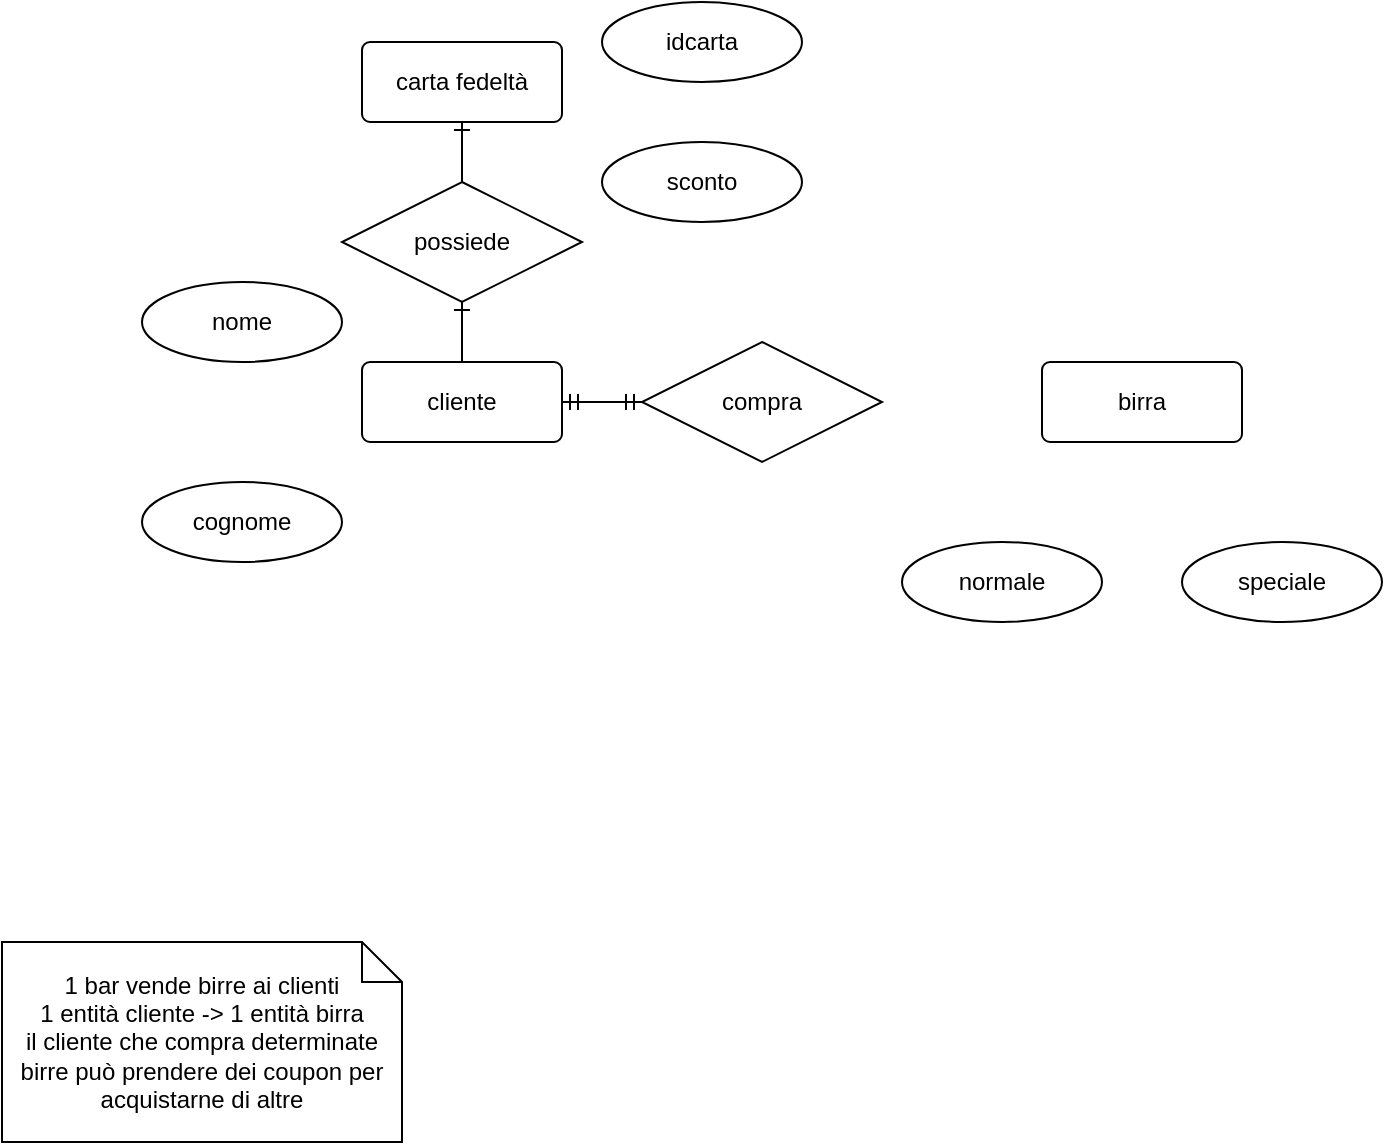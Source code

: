 <mxfile version="23.1.1" type="device">
  <diagram name="Pagina-1" id="Jmy3GbRmlgVJi6vqpntR">
    <mxGraphModel dx="1195" dy="650" grid="1" gridSize="10" guides="1" tooltips="1" connect="1" arrows="1" fold="1" page="1" pageScale="1" pageWidth="827" pageHeight="1169" math="0" shadow="0">
      <root>
        <mxCell id="0" />
        <mxCell id="1" parent="0" />
        <mxCell id="7C_a_gXWmsN39NGV6o3Y-9" value="cliente" style="rounded=1;arcSize=10;whiteSpace=wrap;html=1;align=center;" vertex="1" parent="1">
          <mxGeometry x="200" y="340" width="100" height="40" as="geometry" />
        </mxCell>
        <mxCell id="7C_a_gXWmsN39NGV6o3Y-10" value="birra" style="rounded=1;arcSize=10;whiteSpace=wrap;html=1;align=center;" vertex="1" parent="1">
          <mxGeometry x="540" y="340" width="100" height="40" as="geometry" />
        </mxCell>
        <mxCell id="7C_a_gXWmsN39NGV6o3Y-14" value="compra" style="shape=rhombus;perimeter=rhombusPerimeter;whiteSpace=wrap;html=1;align=center;" vertex="1" parent="1">
          <mxGeometry x="340" y="330" width="120" height="60" as="geometry" />
        </mxCell>
        <mxCell id="7C_a_gXWmsN39NGV6o3Y-15" value="1 bar vende birre ai clienti&lt;br&gt;1 entità cliente -&amp;gt; 1 entità birra&lt;br&gt;il cliente che compra determinate birre può prendere dei coupon per acquistarne di altre" style="shape=note;size=20;whiteSpace=wrap;html=1;" vertex="1" parent="1">
          <mxGeometry x="20" y="630" width="200" height="100" as="geometry" />
        </mxCell>
        <mxCell id="7C_a_gXWmsN39NGV6o3Y-17" value="nome" style="ellipse;whiteSpace=wrap;html=1;align=center;" vertex="1" parent="1">
          <mxGeometry x="90" y="300" width="100" height="40" as="geometry" />
        </mxCell>
        <mxCell id="7C_a_gXWmsN39NGV6o3Y-18" value="cognome" style="ellipse;whiteSpace=wrap;html=1;align=center;" vertex="1" parent="1">
          <mxGeometry x="90" y="400" width="100" height="40" as="geometry" />
        </mxCell>
        <mxCell id="7C_a_gXWmsN39NGV6o3Y-20" value="carta fedeltà" style="rounded=1;arcSize=10;whiteSpace=wrap;html=1;align=center;" vertex="1" parent="1">
          <mxGeometry x="200" y="180" width="100" height="40" as="geometry" />
        </mxCell>
        <mxCell id="7C_a_gXWmsN39NGV6o3Y-21" value="idcarta" style="ellipse;whiteSpace=wrap;html=1;align=center;" vertex="1" parent="1">
          <mxGeometry x="320" y="160" width="100" height="40" as="geometry" />
        </mxCell>
        <mxCell id="7C_a_gXWmsN39NGV6o3Y-22" value="sconto" style="ellipse;whiteSpace=wrap;html=1;align=center;" vertex="1" parent="1">
          <mxGeometry x="320" y="230" width="100" height="40" as="geometry" />
        </mxCell>
        <mxCell id="7C_a_gXWmsN39NGV6o3Y-26" value="" style="edgeStyle=entityRelationEdgeStyle;fontSize=12;html=1;endArrow=ERmandOne;startArrow=ERmandOne;rounded=0;exitX=1;exitY=0.5;exitDx=0;exitDy=0;entryX=0;entryY=0.5;entryDx=0;entryDy=0;" edge="1" parent="1" source="7C_a_gXWmsN39NGV6o3Y-9" target="7C_a_gXWmsN39NGV6o3Y-14">
          <mxGeometry width="100" height="100" relative="1" as="geometry">
            <mxPoint x="220" y="400" as="sourcePoint" />
            <mxPoint x="320" y="300" as="targetPoint" />
          </mxGeometry>
        </mxCell>
        <mxCell id="7C_a_gXWmsN39NGV6o3Y-29" value="possiede" style="shape=rhombus;perimeter=rhombusPerimeter;whiteSpace=wrap;html=1;align=center;" vertex="1" parent="1">
          <mxGeometry x="190" y="250" width="120" height="60" as="geometry" />
        </mxCell>
        <mxCell id="7C_a_gXWmsN39NGV6o3Y-31" value="normale" style="ellipse;whiteSpace=wrap;html=1;align=center;" vertex="1" parent="1">
          <mxGeometry x="470" y="430" width="100" height="40" as="geometry" />
        </mxCell>
        <mxCell id="7C_a_gXWmsN39NGV6o3Y-33" value="speciale" style="ellipse;whiteSpace=wrap;html=1;align=center;" vertex="1" parent="1">
          <mxGeometry x="610" y="430" width="100" height="40" as="geometry" />
        </mxCell>
        <mxCell id="7C_a_gXWmsN39NGV6o3Y-41" value="" style="fontSize=12;html=1;endArrow=ERone;endFill=1;rounded=0;entryX=0.5;entryY=1;entryDx=0;entryDy=0;exitX=0.5;exitY=0;exitDx=0;exitDy=0;" edge="1" parent="1" source="7C_a_gXWmsN39NGV6o3Y-9" target="7C_a_gXWmsN39NGV6o3Y-29">
          <mxGeometry width="100" height="100" relative="1" as="geometry">
            <mxPoint x="280" y="320" as="sourcePoint" />
            <mxPoint x="380" y="220" as="targetPoint" />
          </mxGeometry>
        </mxCell>
        <mxCell id="7C_a_gXWmsN39NGV6o3Y-43" value="" style="fontSize=12;html=1;endArrow=ERone;endFill=1;rounded=0;entryX=0.5;entryY=1;entryDx=0;entryDy=0;exitX=0.5;exitY=0;exitDx=0;exitDy=0;" edge="1" parent="1" source="7C_a_gXWmsN39NGV6o3Y-29" target="7C_a_gXWmsN39NGV6o3Y-20">
          <mxGeometry width="100" height="100" relative="1" as="geometry">
            <mxPoint x="280" y="250" as="sourcePoint" />
            <mxPoint x="380" y="150" as="targetPoint" />
          </mxGeometry>
        </mxCell>
      </root>
    </mxGraphModel>
  </diagram>
</mxfile>
